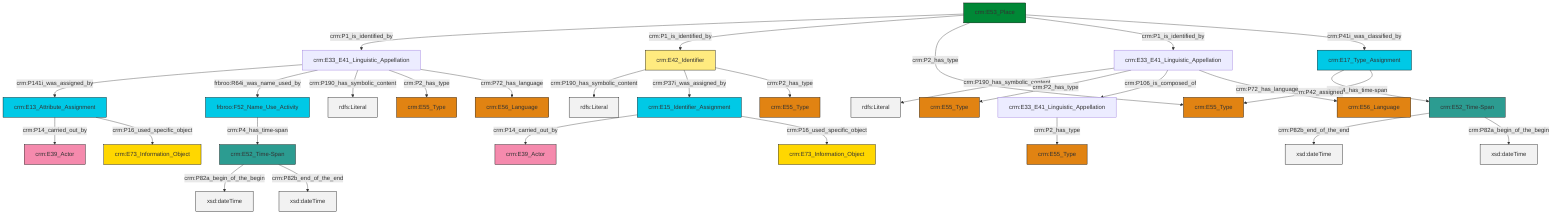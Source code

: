 graph TD
classDef Literal fill:#f2f2f2,stroke:#000000;
classDef CRM_Entity fill:#FFFFFF,stroke:#000000;
classDef Temporal_Entity fill:#00C9E6, stroke:#000000;
classDef Type fill:#E18312, stroke:#000000;
classDef Time-Span fill:#2C9C91, stroke:#000000;
classDef Appellation fill:#FFEB7F, stroke:#000000;
classDef Place fill:#008836, stroke:#000000;
classDef Persistent_Item fill:#B266B2, stroke:#000000;
classDef Conceptual_Object fill:#FFD700, stroke:#000000;
classDef Physical_Thing fill:#D2B48C, stroke:#000000;
classDef Actor fill:#f58aad, stroke:#000000;
classDef PC_Classes fill:#4ce600, stroke:#000000;
classDef Multi fill:#cccccc,stroke:#000000;

2["crm:E13_Attribute_Assignment"]:::Temporal_Entity -->|crm:P14_carried_out_by| 3["crm:E39_Actor"]:::Actor
10["crm:E33_E41_Linguistic_Appellation"]:::Default -->|crm:P190_has_symbolic_content| 11[rdfs:Literal]:::Literal
14["crm:E33_E41_Linguistic_Appellation"]:::Default -->|crm:P141i_was_assigned_by| 2["crm:E13_Attribute_Assignment"]:::Temporal_Entity
15["crm:E52_Time-Span"]:::Time-Span -->|crm:P82b_end_of_the_end| 16[xsd:dateTime]:::Literal
2["crm:E13_Attribute_Assignment"]:::Temporal_Entity -->|crm:P16_used_specific_object| 20["crm:E73_Information_Object"]:::Conceptual_Object
14["crm:E33_E41_Linguistic_Appellation"]:::Default -->|frbroo:R64i_was_name_used_by| 23["frbroo:F52_Name_Use_Activity"]:::Temporal_Entity
23["frbroo:F52_Name_Use_Activity"]:::Temporal_Entity -->|crm:P4_has_time-span| 17["crm:E52_Time-Span"]:::Time-Span
28["crm:E53_Place"]:::Place -->|crm:P1_is_identified_by| 14["crm:E33_E41_Linguistic_Appellation"]:::Default
24["crm:E17_Type_Assignment"]:::Temporal_Entity -->|crm:P4_has_time-span| 15["crm:E52_Time-Span"]:::Time-Span
0["crm:E15_Identifier_Assignment"]:::Temporal_Entity -->|crm:P14_carried_out_by| 12["crm:E39_Actor"]:::Actor
0["crm:E15_Identifier_Assignment"]:::Temporal_Entity -->|crm:P16_used_specific_object| 29["crm:E73_Information_Object"]:::Conceptual_Object
14["crm:E33_E41_Linguistic_Appellation"]:::Default -->|crm:P190_has_symbolic_content| 30[rdfs:Literal]:::Literal
10["crm:E33_E41_Linguistic_Appellation"]:::Default -->|crm:P2_has_type| 26["crm:E55_Type"]:::Type
28["crm:E53_Place"]:::Place -->|crm:P1_is_identified_by| 6["crm:E42_Identifier"]:::Appellation
28["crm:E53_Place"]:::Place -->|crm:P2_has_type| 32["crm:E55_Type"]:::Type
28["crm:E53_Place"]:::Place -->|crm:P1_is_identified_by| 10["crm:E33_E41_Linguistic_Appellation"]:::Default
24["crm:E17_Type_Assignment"]:::Temporal_Entity -->|crm:P42_assigned| 32["crm:E55_Type"]:::Type
6["crm:E42_Identifier"]:::Appellation -->|crm:P190_has_symbolic_content| 34[rdfs:Literal]:::Literal
15["crm:E52_Time-Span"]:::Time-Span -->|crm:P82a_begin_of_the_begin| 38[xsd:dateTime]:::Literal
6["crm:E42_Identifier"]:::Appellation -->|crm:P37i_was_assigned_by| 0["crm:E15_Identifier_Assignment"]:::Temporal_Entity
14["crm:E33_E41_Linguistic_Appellation"]:::Default -->|crm:P2_has_type| 4["crm:E55_Type"]:::Type
21["crm:E33_E41_Linguistic_Appellation"]:::Default -->|crm:P2_has_type| 39["crm:E55_Type"]:::Type
28["crm:E53_Place"]:::Place -->|crm:P41i_was_classified_by| 24["crm:E17_Type_Assignment"]:::Temporal_Entity
10["crm:E33_E41_Linguistic_Appellation"]:::Default -->|crm:P106_is_composed_of| 21["crm:E33_E41_Linguistic_Appellation"]:::Default
10["crm:E33_E41_Linguistic_Appellation"]:::Default -->|crm:P72_has_language| 8["crm:E56_Language"]:::Type
14["crm:E33_E41_Linguistic_Appellation"]:::Default -->|crm:P72_has_language| 36["crm:E56_Language"]:::Type
6["crm:E42_Identifier"]:::Appellation -->|crm:P2_has_type| 42["crm:E55_Type"]:::Type
17["crm:E52_Time-Span"]:::Time-Span -->|crm:P82a_begin_of_the_begin| 50[xsd:dateTime]:::Literal
17["crm:E52_Time-Span"]:::Time-Span -->|crm:P82b_end_of_the_end| 51[xsd:dateTime]:::Literal